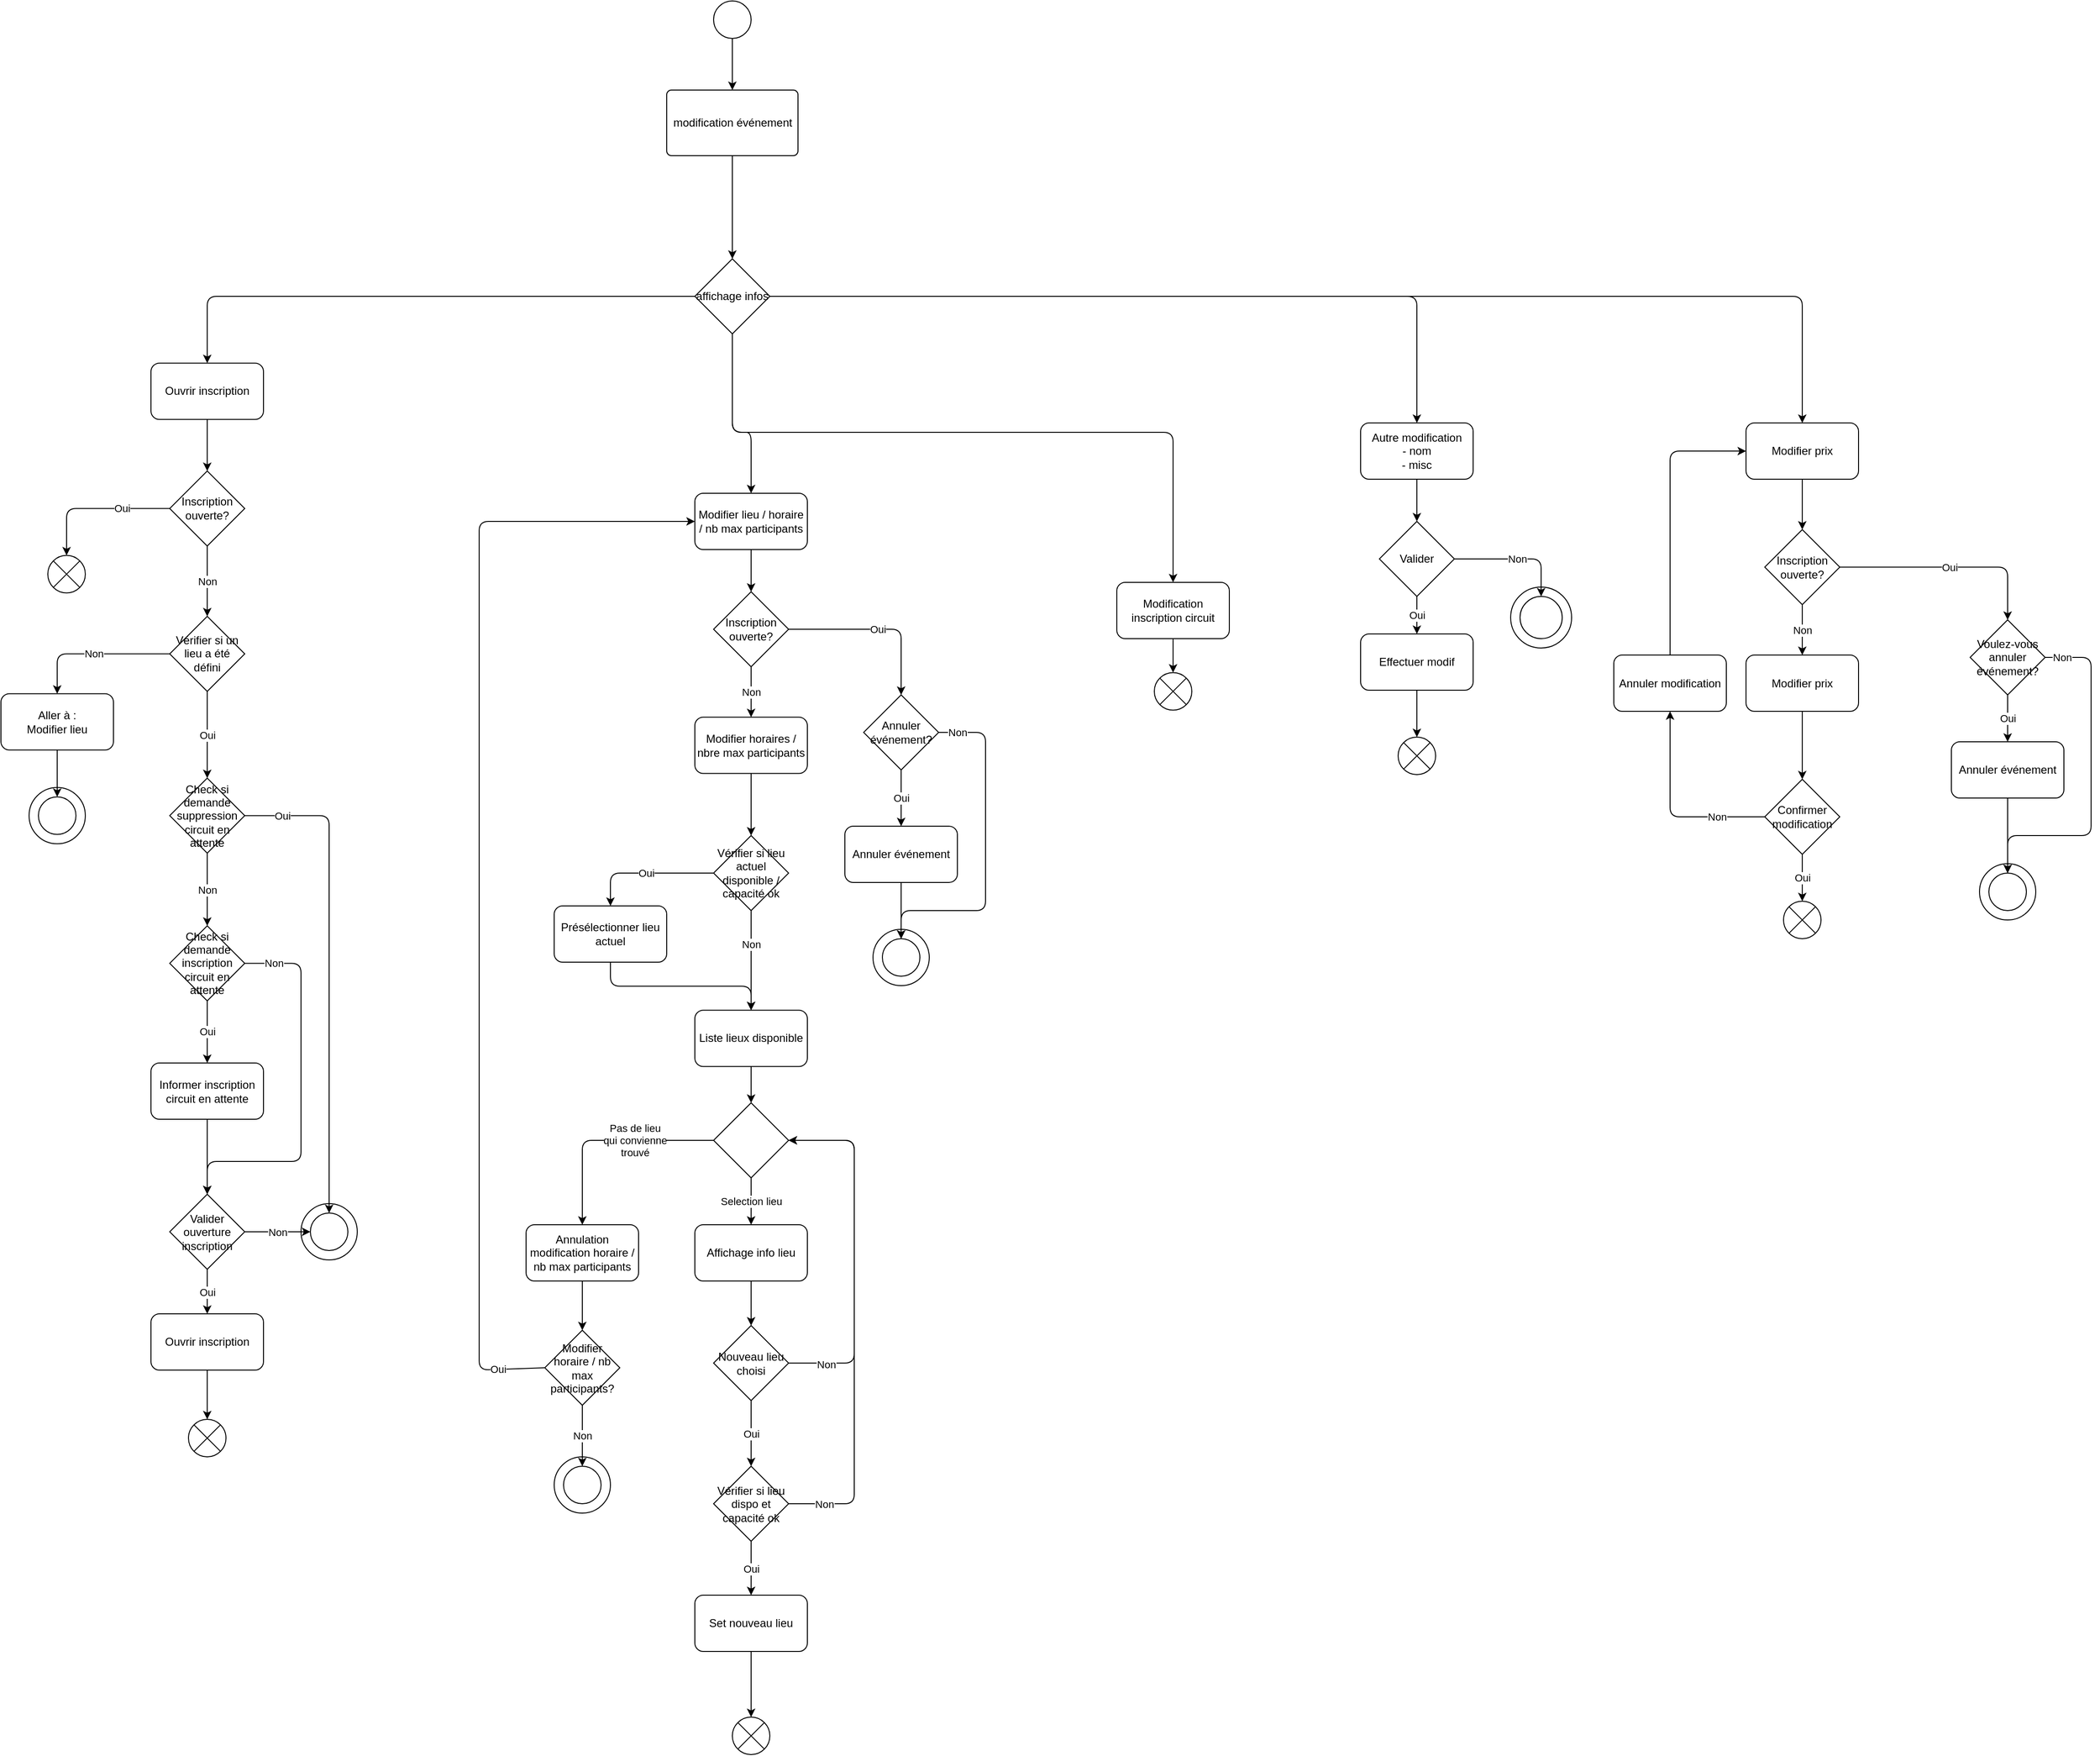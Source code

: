 <mxfile>
    <diagram id="rDTg67fz7pFmPdNXDZ5l" name="Page-1">
        <mxGraphModel dx="784" dy="621" grid="1" gridSize="10" guides="1" tooltips="1" connect="1" arrows="1" fold="1" page="1" pageScale="1" pageWidth="1100" pageHeight="850" background="none" math="0" shadow="0">
            <root>
                <mxCell id="0"/>
                <mxCell id="1" parent="0"/>
                <mxCell id="279" value="" style="ellipse;whiteSpace=wrap;html=1;aspect=fixed;" parent="1" vertex="1">
                    <mxGeometry x="890" y="918.75" width="60" height="60" as="geometry"/>
                </mxCell>
                <mxCell id="263" value="" style="ellipse;whiteSpace=wrap;html=1;aspect=fixed;" parent="1" vertex="1">
                    <mxGeometry x="2470" y="705" width="65" height="65" as="geometry"/>
                </mxCell>
                <mxCell id="199" value="" style="ellipse;whiteSpace=wrap;html=1;aspect=fixed;" parent="1" vertex="1">
                    <mxGeometry x="2970" y="1000" width="60" height="60" as="geometry"/>
                </mxCell>
                <mxCell id="171" value="" style="ellipse;whiteSpace=wrap;html=1;aspect=fixed;" parent="1" vertex="1">
                    <mxGeometry x="1790" y="1070" width="60" height="60" as="geometry"/>
                </mxCell>
                <mxCell id="160" value="" style="ellipse;whiteSpace=wrap;html=1;aspect=fixed;" parent="1" vertex="1">
                    <mxGeometry x="1180" y="1362.5" width="60" height="60" as="geometry"/>
                </mxCell>
                <mxCell id="3" value="" style="ellipse;whiteSpace=wrap;html=1;aspect=fixed;" parent="1" vertex="1">
                    <mxGeometry x="1450" y="1632.5" width="60" height="60" as="geometry"/>
                </mxCell>
                <mxCell id="8" style="edgeStyle=none;html=1;entryX=0.5;entryY=0;entryDx=0;entryDy=0;" parent="1" source="9" target="16" edge="1">
                    <mxGeometry relative="1" as="geometry"/>
                </mxCell>
                <mxCell id="9" value="modification événement" style="html=1;align=center;verticalAlign=middle;rounded=1;absoluteArcSize=1;arcSize=10;dashed=0;" parent="1" vertex="1">
                    <mxGeometry x="1570" y="175" width="140" height="70" as="geometry"/>
                </mxCell>
                <mxCell id="10" style="edgeStyle=none;html=1;exitX=0.5;exitY=1;exitDx=0;exitDy=0;entryX=0.5;entryY=0;entryDx=0;entryDy=0;" parent="1" source="16" target="48" edge="1">
                    <mxGeometry relative="1" as="geometry">
                        <mxPoint x="1640" y="545" as="targetPoint"/>
                        <Array as="points">
                            <mxPoint x="1640" y="540"/>
                            <mxPoint x="1660" y="540"/>
                        </Array>
                    </mxGeometry>
                </mxCell>
                <mxCell id="11" style="edgeStyle=orthogonalEdgeStyle;html=1;exitX=0;exitY=0.5;exitDx=0;exitDy=0;entryX=0.5;entryY=0;entryDx=0;entryDy=0;" parent="1" source="16" target="143" edge="1">
                    <mxGeometry relative="1" as="geometry">
                        <mxPoint x="900" y="450" as="targetPoint"/>
                    </mxGeometry>
                </mxCell>
                <mxCell id="12" style="edgeStyle=orthogonalEdgeStyle;html=1;exitX=1;exitY=0.5;exitDx=0;exitDy=0;entryX=0.5;entryY=0;entryDx=0;entryDy=0;" parent="1" source="16" target="17" edge="1">
                    <mxGeometry relative="1" as="geometry"/>
                </mxCell>
                <mxCell id="14" style="edgeStyle=orthogonalEdgeStyle;html=1;exitX=1;exitY=0.5;exitDx=0;exitDy=0;entryX=0.5;entryY=0;entryDx=0;entryDy=0;endArrow=classic;endFill=1;" parent="1" source="16" target="114" edge="1">
                    <mxGeometry relative="1" as="geometry"/>
                </mxCell>
                <mxCell id="15" style="edgeStyle=orthogonalEdgeStyle;html=1;exitX=0.5;exitY=1;exitDx=0;exitDy=0;endArrow=classic;endFill=1;entryX=0.5;entryY=0;entryDx=0;entryDy=0;" parent="1" source="16" edge="1" target="272">
                    <mxGeometry relative="1" as="geometry">
                        <mxPoint x="2830.091" y="643.75" as="targetPoint"/>
                        <Array as="points">
                            <mxPoint x="1640" y="540"/>
                            <mxPoint x="2110" y="540"/>
                        </Array>
                    </mxGeometry>
                </mxCell>
                <mxCell id="16" value="affichage infos" style="rhombus;whiteSpace=wrap;html=1;" parent="1" vertex="1">
                    <mxGeometry x="1600" y="355" width="80" height="80" as="geometry"/>
                </mxCell>
                <mxCell id="264" style="edgeStyle=orthogonalEdgeStyle;html=1;exitX=0.5;exitY=1;exitDx=0;exitDy=0;entryX=0.5;entryY=0;entryDx=0;entryDy=0;endArrow=classic;endFill=1;" parent="1" source="17" target="254" edge="1">
                    <mxGeometry relative="1" as="geometry"/>
                </mxCell>
                <mxCell id="17" value="Autre modification&lt;br&gt;- nom&lt;br&gt;- misc" style="rounded=1;whiteSpace=wrap;html=1;" parent="1" vertex="1">
                    <mxGeometry x="2310" y="530" width="120" height="60" as="geometry"/>
                </mxCell>
                <mxCell id="47" style="edgeStyle=none;html=1;exitX=0.5;exitY=1;exitDx=0;exitDy=0;entryX=0.5;entryY=0;entryDx=0;entryDy=0;startArrow=none;" parent="1" source="104" target="51" edge="1">
                    <mxGeometry relative="1" as="geometry"/>
                </mxCell>
                <mxCell id="48" value="Modifier lieu / horaire / nb max participants" style="rounded=1;whiteSpace=wrap;html=1;" parent="1" vertex="1">
                    <mxGeometry x="1600" y="605" width="120" height="60" as="geometry"/>
                </mxCell>
                <mxCell id="49" value="Oui" style="edgeStyle=orthogonalEdgeStyle;html=1;exitX=0;exitY=0.5;exitDx=0;exitDy=0;entryX=0.5;entryY=0;entryDx=0;entryDy=0;" parent="1" source="51" target="284" edge="1">
                    <mxGeometry relative="1" as="geometry">
                        <mxPoint x="1500" y="1056.25" as="targetPoint"/>
                    </mxGeometry>
                </mxCell>
                <mxCell id="50" value="Non" style="edgeStyle=none;html=1;exitX=0.5;exitY=1;exitDx=0;exitDy=0;entryX=0.5;entryY=0;entryDx=0;entryDy=0;" parent="1" source="51" target="53" edge="1">
                    <mxGeometry x="-0.333" relative="1" as="geometry">
                        <Array as="points"/>
                        <mxPoint as="offset"/>
                    </mxGeometry>
                </mxCell>
                <mxCell id="51" value="Vérifier si lieu actuel disponible / capacité ok" style="rhombus;whiteSpace=wrap;html=1;" parent="1" vertex="1">
                    <mxGeometry x="1620" y="970" width="80" height="80" as="geometry"/>
                </mxCell>
                <mxCell id="52" style="edgeStyle=none;html=1;exitX=0.5;exitY=1;exitDx=0;exitDy=0;entryX=0.5;entryY=0;entryDx=0;entryDy=0;" parent="1" source="53" target="68" edge="1">
                    <mxGeometry relative="1" as="geometry">
                        <mxPoint x="1660" y="1255" as="targetPoint"/>
                    </mxGeometry>
                </mxCell>
                <mxCell id="53" value="Liste lieux disponible" style="rounded=1;whiteSpace=wrap;html=1;" parent="1" vertex="1">
                    <mxGeometry x="1600" y="1156.25" width="120" height="60" as="geometry"/>
                </mxCell>
                <mxCell id="57" value="Oui" style="edgeStyle=none;html=1;exitX=0.5;exitY=1;exitDx=0;exitDy=0;entryX=0.5;entryY=0;entryDx=0;entryDy=0;" parent="1" source="60" target="100" edge="1">
                    <mxGeometry relative="1" as="geometry">
                        <mxPoint x="1660" y="1665" as="targetPoint"/>
                    </mxGeometry>
                </mxCell>
                <mxCell id="58" value="Pas de lieu &lt;br&gt;qui convienne &lt;br&gt;trouvé" style="edgeStyle=none;html=1;exitX=0;exitY=0.5;exitDx=0;exitDy=0;entryX=0.5;entryY=0;entryDx=0;entryDy=0;" parent="1" source="68" target="63" edge="1">
                    <mxGeometry x="-0.264" relative="1" as="geometry">
                        <mxPoint x="1450" y="1680" as="targetPoint"/>
                        <Array as="points">
                            <mxPoint x="1480" y="1295"/>
                        </Array>
                        <mxPoint as="offset"/>
                    </mxGeometry>
                </mxCell>
                <mxCell id="59" value="Non" style="edgeStyle=orthogonalEdgeStyle;html=1;exitX=1;exitY=0.5;exitDx=0;exitDy=0;entryX=1;entryY=0.5;entryDx=0;entryDy=0;" parent="1" source="60" target="68" edge="1">
                    <mxGeometry x="-0.789" y="-1" relative="1" as="geometry">
                        <Array as="points">
                            <mxPoint x="1770" y="1533"/>
                            <mxPoint x="1770" y="1295"/>
                        </Array>
                        <mxPoint as="offset"/>
                    </mxGeometry>
                </mxCell>
                <mxCell id="60" value="Nouveau lieu choisi" style="rhombus;whiteSpace=wrap;html=1;" parent="1" vertex="1">
                    <mxGeometry x="1620" y="1492.5" width="80" height="80" as="geometry"/>
                </mxCell>
                <mxCell id="62" style="edgeStyle=none;html=1;exitX=0.5;exitY=1;exitDx=0;exitDy=0;entryX=0.5;entryY=0;entryDx=0;entryDy=0;" parent="1" source="63" target="66" edge="1">
                    <mxGeometry relative="1" as="geometry">
                        <mxPoint x="1480.412" y="787.5" as="targetPoint"/>
                    </mxGeometry>
                </mxCell>
                <mxCell id="63" value="Annulation modification horaire / nb max participants" style="rounded=1;whiteSpace=wrap;html=1;" parent="1" vertex="1">
                    <mxGeometry x="1420" y="1385" width="120" height="60" as="geometry"/>
                </mxCell>
                <mxCell id="64" value="Oui" style="edgeStyle=none;html=1;exitX=0;exitY=0.5;exitDx=0;exitDy=0;entryX=0;entryY=0.5;entryDx=0;entryDy=0;" parent="1" source="66" target="48" edge="1">
                    <mxGeometry x="-0.919" relative="1" as="geometry">
                        <Array as="points">
                            <mxPoint x="1370" y="1540"/>
                            <mxPoint x="1370" y="635"/>
                        </Array>
                        <mxPoint x="-1" as="offset"/>
                    </mxGeometry>
                </mxCell>
                <mxCell id="65" value="Non" style="edgeStyle=none;html=1;exitX=0.5;exitY=1;exitDx=0;exitDy=0;entryX=0.5;entryY=0;entryDx=0;entryDy=0;" parent="1" source="66" target="71" edge="1">
                    <mxGeometry relative="1" as="geometry">
                        <mxPoint x="1480" y="1622.5" as="targetPoint"/>
                    </mxGeometry>
                </mxCell>
                <mxCell id="66" value="Modifier horaire / nb max participants?" style="rhombus;whiteSpace=wrap;html=1;" parent="1" vertex="1">
                    <mxGeometry x="1440" y="1497.5" width="80" height="80" as="geometry"/>
                </mxCell>
                <mxCell id="67" value="Selection lieu" style="edgeStyle=none;html=1;exitX=0.5;exitY=1;exitDx=0;exitDy=0;entryX=0.5;entryY=0;entryDx=0;entryDy=0;" parent="1" source="68" target="70" edge="1">
                    <mxGeometry relative="1" as="geometry"/>
                </mxCell>
                <mxCell id="68" value="" style="rhombus;whiteSpace=wrap;html=1;" parent="1" vertex="1">
                    <mxGeometry x="1620" y="1255" width="80" height="80" as="geometry"/>
                </mxCell>
                <mxCell id="69" style="edgeStyle=none;html=1;exitX=0.5;exitY=1;exitDx=0;exitDy=0;entryX=0.5;entryY=0;entryDx=0;entryDy=0;" parent="1" source="70" target="60" edge="1">
                    <mxGeometry relative="1" as="geometry"/>
                </mxCell>
                <mxCell id="70" value="Affichage info lieu" style="rounded=1;whiteSpace=wrap;html=1;" parent="1" vertex="1">
                    <mxGeometry x="1600" y="1385" width="120" height="60" as="geometry"/>
                </mxCell>
                <mxCell id="71" value="" style="ellipse;whiteSpace=wrap;html=1;aspect=fixed;" parent="1" vertex="1">
                    <mxGeometry x="1460" y="1642.5" width="40" height="40" as="geometry"/>
                </mxCell>
                <mxCell id="98" value="Non" style="edgeStyle=orthogonalEdgeStyle;html=1;exitX=1;exitY=0.5;exitDx=0;exitDy=0;entryX=1;entryY=0.5;entryDx=0;entryDy=0;" parent="1" source="100" target="68" edge="1">
                    <mxGeometry x="-0.855" relative="1" as="geometry">
                        <Array as="points">
                            <mxPoint x="1770" y="1683"/>
                            <mxPoint x="1770" y="1295"/>
                        </Array>
                        <mxPoint as="offset"/>
                    </mxGeometry>
                </mxCell>
                <mxCell id="99" value="Oui" style="edgeStyle=none;html=1;exitX=0.5;exitY=1;exitDx=0;exitDy=0;entryX=0.5;entryY=0;entryDx=0;entryDy=0;" parent="1" source="100" target="102" edge="1">
                    <mxGeometry relative="1" as="geometry"/>
                </mxCell>
                <mxCell id="100" value="Vérifier si lieu dispo et capacité ok" style="rhombus;whiteSpace=wrap;html=1;" parent="1" vertex="1">
                    <mxGeometry x="1620" y="1642.5" width="80" height="80" as="geometry"/>
                </mxCell>
                <mxCell id="102" value="Set nouveau lieu" style="rounded=1;whiteSpace=wrap;html=1;" parent="1" vertex="1">
                    <mxGeometry x="1600" y="1780" width="120" height="60" as="geometry"/>
                </mxCell>
                <mxCell id="103" value="" style="edgeStyle=none;html=1;exitX=0.5;exitY=1;exitDx=0;exitDy=0;endArrow=classic;endFill=1;entryX=0.5;entryY=0;entryDx=0;entryDy=0;" parent="1" source="48" target="165" edge="1">
                    <mxGeometry relative="1" as="geometry">
                        <mxPoint x="1660" y="665" as="sourcePoint"/>
                        <mxPoint x="1660" y="730" as="targetPoint"/>
                    </mxGeometry>
                </mxCell>
                <mxCell id="104" value="Modifier horaires / nbre max participants" style="rounded=1;whiteSpace=wrap;html=1;" parent="1" vertex="1">
                    <mxGeometry x="1600" y="843.75" width="120" height="60" as="geometry"/>
                </mxCell>
                <mxCell id="193" style="edgeStyle=orthogonalEdgeStyle;html=1;exitX=0.5;exitY=1;exitDx=0;exitDy=0;entryX=0.5;entryY=0;entryDx=0;entryDy=0;" parent="1" source="114" target="191" edge="1">
                    <mxGeometry relative="1" as="geometry"/>
                </mxCell>
                <mxCell id="114" value="Modifier prix" style="rounded=1;whiteSpace=wrap;html=1;" parent="1" vertex="1">
                    <mxGeometry x="2721" y="530" width="120" height="60" as="geometry"/>
                </mxCell>
                <mxCell id="187" value="Oui" style="edgeStyle=orthogonalEdgeStyle;html=1;exitX=0.5;exitY=1;exitDx=0;exitDy=0;entryX=0.5;entryY=0;entryDx=0;entryDy=0;" parent="1" source="115" target="186" edge="1">
                    <mxGeometry relative="1" as="geometry"/>
                </mxCell>
                <mxCell id="190" value="Non" style="edgeStyle=orthogonalEdgeStyle;html=1;exitX=1;exitY=0.5;exitDx=0;exitDy=0;entryX=0.5;entryY=0;entryDx=0;entryDy=0;" parent="1" source="115" target="198" edge="1">
                    <mxGeometry x="-0.906" relative="1" as="geometry">
                        <Array as="points">
                            <mxPoint x="3089" y="780"/>
                            <mxPoint x="3089" y="970"/>
                            <mxPoint x="3000" y="970"/>
                        </Array>
                        <mxPoint as="offset"/>
                    </mxGeometry>
                </mxCell>
                <mxCell id="115" value="Voulez-vous annuler événement?" style="rhombus;whiteSpace=wrap;html=1;strokeColor=default;" parent="1" vertex="1">
                    <mxGeometry x="2960" y="740" width="80" height="80" as="geometry"/>
                </mxCell>
                <mxCell id="289" value="Non" style="edgeStyle=orthogonalEdgeStyle;html=1;exitX=0.5;exitY=1;exitDx=0;exitDy=0;entryX=0.5;entryY=0;entryDx=0;entryDy=0;" edge="1" parent="1" source="140" target="275">
                    <mxGeometry relative="1" as="geometry"/>
                </mxCell>
                <mxCell id="291" value="Oui" style="edgeStyle=orthogonalEdgeStyle;html=1;exitX=0;exitY=0.5;exitDx=0;exitDy=0;entryX=0.5;entryY=0;entryDx=0;entryDy=0;" edge="1" parent="1" source="140" target="290">
                    <mxGeometry x="-0.375" relative="1" as="geometry">
                        <mxPoint x="-1" as="offset"/>
                    </mxGeometry>
                </mxCell>
                <mxCell id="140" value="Inscription ouverte?" style="rhombus;whiteSpace=wrap;html=1;" parent="1" vertex="1">
                    <mxGeometry x="1040" y="581.25" width="80" height="80" as="geometry"/>
                </mxCell>
                <mxCell id="155" value="Oui" style="edgeStyle=orthogonalEdgeStyle;html=1;exitX=0.5;exitY=1;exitDx=0;exitDy=0;entryX=0.5;entryY=0;entryDx=0;entryDy=0;startArrow=none;" parent="1" source="245" target="247" edge="1">
                    <mxGeometry relative="1" as="geometry"/>
                </mxCell>
                <mxCell id="288" style="edgeStyle=orthogonalEdgeStyle;html=1;exitX=0.5;exitY=1;exitDx=0;exitDy=0;entryX=0.5;entryY=0;entryDx=0;entryDy=0;" edge="1" parent="1" source="143" target="140">
                    <mxGeometry relative="1" as="geometry"/>
                </mxCell>
                <mxCell id="143" value="Ouvrir inscription" style="rounded=1;whiteSpace=wrap;html=1;" parent="1" vertex="1">
                    <mxGeometry x="1020" y="466.25" width="120" height="60" as="geometry"/>
                </mxCell>
                <mxCell id="150" style="edgeStyle=orthogonalEdgeStyle;html=1;exitX=0.5;exitY=1;exitDx=0;exitDy=0;entryX=0.5;entryY=0;entryDx=0;entryDy=0;" parent="1" source="149" target="9" edge="1">
                    <mxGeometry relative="1" as="geometry"/>
                </mxCell>
                <mxCell id="149" value="" style="ellipse;whiteSpace=wrap;html=1;aspect=fixed;" parent="1" vertex="1">
                    <mxGeometry x="1620" y="80" width="40" height="40" as="geometry"/>
                </mxCell>
                <mxCell id="158" value="Oui" style="edgeStyle=orthogonalEdgeStyle;html=1;exitX=0.5;exitY=1;exitDx=0;exitDy=0;entryX=0.5;entryY=0;entryDx=0;entryDy=0;" parent="1" source="154" target="157" edge="1">
                    <mxGeometry relative="1" as="geometry"/>
                </mxCell>
                <mxCell id="162" value="Non" style="edgeStyle=orthogonalEdgeStyle;html=1;exitX=1;exitY=0.5;exitDx=0;exitDy=0;entryX=0;entryY=0.5;entryDx=0;entryDy=0;" parent="1" source="154" target="161" edge="1">
                    <mxGeometry relative="1" as="geometry">
                        <mxPoint x="1190" y="1392.5" as="targetPoint"/>
                    </mxGeometry>
                </mxCell>
                <mxCell id="154" value="Valider ouverture inscription" style="rhombus;whiteSpace=wrap;html=1;" parent="1" vertex="1">
                    <mxGeometry x="1040" y="1352.5" width="80" height="80" as="geometry"/>
                </mxCell>
                <mxCell id="156" value="" style="shape=sumEllipse;perimeter=ellipsePerimeter;whiteSpace=wrap;html=1;backgroundOutline=1;" parent="1" vertex="1">
                    <mxGeometry x="1060" y="1592.5" width="40" height="40" as="geometry"/>
                </mxCell>
                <mxCell id="159" style="edgeStyle=orthogonalEdgeStyle;html=1;exitX=0.5;exitY=1;exitDx=0;exitDy=0;entryX=0.5;entryY=0;entryDx=0;entryDy=0;" parent="1" source="157" target="156" edge="1">
                    <mxGeometry relative="1" as="geometry"/>
                </mxCell>
                <mxCell id="157" value="Ouvrir inscription" style="rounded=1;whiteSpace=wrap;html=1;" parent="1" vertex="1">
                    <mxGeometry x="1020" y="1480" width="120" height="60" as="geometry"/>
                </mxCell>
                <mxCell id="161" value="" style="ellipse;whiteSpace=wrap;html=1;aspect=fixed;" parent="1" vertex="1">
                    <mxGeometry x="1190" y="1372.5" width="40" height="40" as="geometry"/>
                </mxCell>
                <mxCell id="163" value="" style="shape=sumEllipse;perimeter=ellipsePerimeter;whiteSpace=wrap;html=1;backgroundOutline=1;" parent="1" vertex="1">
                    <mxGeometry x="1640" y="1910" width="40" height="40" as="geometry"/>
                </mxCell>
                <mxCell id="164" style="edgeStyle=none;html=1;entryX=0.5;entryY=0;entryDx=0;entryDy=0;endArrow=classic;endFill=1;" parent="1" target="163" edge="1">
                    <mxGeometry relative="1" as="geometry">
                        <mxPoint x="1660" y="1840" as="sourcePoint"/>
                    </mxGeometry>
                </mxCell>
                <mxCell id="166" value="Non" style="edgeStyle=orthogonalEdgeStyle;html=1;exitX=0.5;exitY=1;exitDx=0;exitDy=0;entryX=0.5;entryY=0;entryDx=0;entryDy=0;" parent="1" source="165" target="104" edge="1">
                    <mxGeometry relative="1" as="geometry"/>
                </mxCell>
                <mxCell id="167" value="Oui" style="edgeStyle=orthogonalEdgeStyle;html=1;exitX=1;exitY=0.5;exitDx=0;exitDy=0;entryX=0.5;entryY=0;entryDx=0;entryDy=0;" parent="1" source="165" target="168" edge="1">
                    <mxGeometry relative="1" as="geometry">
                        <mxPoint x="1780" y="750" as="targetPoint"/>
                    </mxGeometry>
                </mxCell>
                <mxCell id="165" value="Inscription ouverte?" style="rhombus;whiteSpace=wrap;html=1;" parent="1" vertex="1">
                    <mxGeometry x="1620" y="710" width="80" height="80" as="geometry"/>
                </mxCell>
                <mxCell id="170" value="Oui" style="edgeStyle=orthogonalEdgeStyle;html=1;exitX=0.5;exitY=1;exitDx=0;exitDy=0;entryX=0.5;entryY=0;entryDx=0;entryDy=0;" parent="1" source="168" target="169" edge="1">
                    <mxGeometry relative="1" as="geometry"/>
                </mxCell>
                <mxCell id="174" value="Non" style="edgeStyle=orthogonalEdgeStyle;html=1;exitX=1;exitY=0.5;exitDx=0;exitDy=0;entryX=0.5;entryY=0;entryDx=0;entryDy=0;" parent="1" source="168" target="172" edge="1">
                    <mxGeometry x="-0.889" relative="1" as="geometry">
                        <Array as="points">
                            <mxPoint x="1910" y="860"/>
                            <mxPoint x="1910" y="1050"/>
                            <mxPoint x="1820" y="1050"/>
                        </Array>
                        <mxPoint as="offset"/>
                    </mxGeometry>
                </mxCell>
                <mxCell id="168" value="Annuler événement?" style="rhombus;whiteSpace=wrap;html=1;" parent="1" vertex="1">
                    <mxGeometry x="1780" y="820" width="80" height="80" as="geometry"/>
                </mxCell>
                <mxCell id="173" style="edgeStyle=orthogonalEdgeStyle;html=1;exitX=0.5;exitY=1;exitDx=0;exitDy=0;entryX=0.5;entryY=0;entryDx=0;entryDy=0;" parent="1" source="169" target="172" edge="1">
                    <mxGeometry relative="1" as="geometry"/>
                </mxCell>
                <mxCell id="169" value="Annuler événement" style="rounded=1;whiteSpace=wrap;html=1;" parent="1" vertex="1">
                    <mxGeometry x="1760" y="960" width="120" height="60" as="geometry"/>
                </mxCell>
                <mxCell id="172" value="" style="ellipse;whiteSpace=wrap;html=1;aspect=fixed;" parent="1" vertex="1">
                    <mxGeometry x="1800" y="1080" width="40" height="40" as="geometry"/>
                </mxCell>
                <mxCell id="189" style="edgeStyle=orthogonalEdgeStyle;html=1;exitX=0.5;exitY=1;exitDx=0;exitDy=0;entryX=0.5;entryY=0;entryDx=0;entryDy=0;" parent="1" source="186" target="198" edge="1">
                    <mxGeometry relative="1" as="geometry"/>
                </mxCell>
                <mxCell id="186" value="Annuler événement" style="rounded=1;whiteSpace=wrap;html=1;" parent="1" vertex="1">
                    <mxGeometry x="2940" y="870" width="120" height="60" as="geometry"/>
                </mxCell>
                <mxCell id="188" value="" style="shape=sumEllipse;perimeter=ellipsePerimeter;whiteSpace=wrap;html=1;backgroundOutline=1;" parent="1" vertex="1">
                    <mxGeometry x="2761" y="1040" width="40" height="40" as="geometry"/>
                </mxCell>
                <mxCell id="192" value="Oui" style="edgeStyle=orthogonalEdgeStyle;html=1;exitX=1;exitY=0.5;exitDx=0;exitDy=0;entryX=0.5;entryY=0;entryDx=0;entryDy=0;" parent="1" source="191" target="115" edge="1">
                    <mxGeometry relative="1" as="geometry"/>
                </mxCell>
                <mxCell id="195" value="Non" style="edgeStyle=orthogonalEdgeStyle;html=1;exitX=0.5;exitY=1;exitDx=0;exitDy=0;entryX=0.5;entryY=0;entryDx=0;entryDy=0;" parent="1" source="191" target="194" edge="1">
                    <mxGeometry relative="1" as="geometry"/>
                </mxCell>
                <mxCell id="191" value="Inscription ouverte?" style="rhombus;whiteSpace=wrap;html=1;" parent="1" vertex="1">
                    <mxGeometry x="2741" y="643.75" width="80" height="80" as="geometry"/>
                </mxCell>
                <mxCell id="196" style="edgeStyle=orthogonalEdgeStyle;html=1;exitX=0.5;exitY=1;exitDx=0;exitDy=0;" parent="1" source="194" target="197" edge="1">
                    <mxGeometry relative="1" as="geometry">
                        <mxPoint x="2781.368" y="890" as="targetPoint"/>
                    </mxGeometry>
                </mxCell>
                <mxCell id="194" value="Modifier prix" style="rounded=1;whiteSpace=wrap;html=1;" parent="1" vertex="1">
                    <mxGeometry x="2721" y="777.5" width="120" height="60" as="geometry"/>
                </mxCell>
                <mxCell id="200" value="Oui" style="edgeStyle=orthogonalEdgeStyle;html=1;exitX=0.5;exitY=1;exitDx=0;exitDy=0;entryX=0.5;entryY=0;entryDx=0;entryDy=0;" parent="1" source="197" target="188" edge="1">
                    <mxGeometry relative="1" as="geometry"/>
                </mxCell>
                <mxCell id="201" value="Non" style="edgeStyle=orthogonalEdgeStyle;html=1;exitX=0;exitY=0.5;exitDx=0;exitDy=0;" parent="1" source="197" target="202" edge="1">
                    <mxGeometry x="-0.522" relative="1" as="geometry">
                        <mxPoint x="2660" y="880" as="targetPoint"/>
                        <mxPoint as="offset"/>
                    </mxGeometry>
                </mxCell>
                <mxCell id="197" value="Confirmer modification" style="rhombus;whiteSpace=wrap;html=1;" parent="1" vertex="1">
                    <mxGeometry x="2740.998" y="910" width="80" height="80" as="geometry"/>
                </mxCell>
                <mxCell id="198" value="" style="ellipse;whiteSpace=wrap;html=1;aspect=fixed;" parent="1" vertex="1">
                    <mxGeometry x="2980" y="1010" width="40" height="40" as="geometry"/>
                </mxCell>
                <mxCell id="203" style="edgeStyle=orthogonalEdgeStyle;html=1;exitX=0.5;exitY=0;exitDx=0;exitDy=0;entryX=0;entryY=0.5;entryDx=0;entryDy=0;" parent="1" source="202" target="114" edge="1">
                    <mxGeometry relative="1" as="geometry"/>
                </mxCell>
                <mxCell id="202" value="Annuler modification" style="rounded=1;whiteSpace=wrap;html=1;" parent="1" vertex="1">
                    <mxGeometry x="2580" y="777.5" width="120" height="60" as="geometry"/>
                </mxCell>
                <mxCell id="246" value="Non" style="edgeStyle=orthogonalEdgeStyle;html=1;exitX=0.5;exitY=1;exitDx=0;exitDy=0;entryX=0.5;entryY=0;entryDx=0;entryDy=0;endArrow=classic;endFill=1;startArrow=none;" parent="1" source="250" target="245" edge="1">
                    <mxGeometry relative="1" as="geometry">
                        <mxPoint x="1080" y="836.25" as="sourcePoint"/>
                        <mxPoint x="1080" y="1016.25" as="targetPoint"/>
                    </mxGeometry>
                </mxCell>
                <mxCell id="248" value="Non" style="edgeStyle=orthogonalEdgeStyle;html=1;exitX=1;exitY=0.5;exitDx=0;exitDy=0;entryX=0.5;entryY=0;entryDx=0;entryDy=0;endArrow=classic;endFill=1;" parent="1" source="245" target="154" edge="1">
                    <mxGeometry x="-0.852" relative="1" as="geometry">
                        <Array as="points">
                            <mxPoint x="1180" y="1106.5"/>
                            <mxPoint x="1180" y="1317.5"/>
                            <mxPoint x="1080" y="1317.5"/>
                        </Array>
                        <mxPoint x="1" as="offset"/>
                    </mxGeometry>
                </mxCell>
                <mxCell id="245" value="Check si demande inscription circuit en attente" style="rhombus;whiteSpace=wrap;html=1;" parent="1" vertex="1">
                    <mxGeometry x="1040" y="1066.25" width="80" height="80" as="geometry"/>
                </mxCell>
                <mxCell id="249" style="edgeStyle=orthogonalEdgeStyle;html=1;exitX=0.5;exitY=1;exitDx=0;exitDy=0;entryX=0.5;entryY=0;entryDx=0;entryDy=0;endArrow=classic;endFill=1;" parent="1" source="247" target="154" edge="1">
                    <mxGeometry relative="1" as="geometry"/>
                </mxCell>
                <mxCell id="247" value="Informer inscription circuit en attente" style="rounded=1;whiteSpace=wrap;html=1;" parent="1" vertex="1">
                    <mxGeometry x="1020" y="1212.5" width="120" height="60" as="geometry"/>
                </mxCell>
                <mxCell id="253" value="Oui" style="edgeStyle=orthogonalEdgeStyle;html=1;exitX=1;exitY=0.5;exitDx=0;exitDy=0;entryX=0.5;entryY=0;entryDx=0;entryDy=0;endArrow=classic;endFill=1;" parent="1" source="250" target="161" edge="1">
                    <mxGeometry x="-0.844" relative="1" as="geometry">
                        <mxPoint as="offset"/>
                    </mxGeometry>
                </mxCell>
                <mxCell id="250" value="Check si demande suppression circuit en attente" style="rhombus;whiteSpace=wrap;html=1;" parent="1" vertex="1">
                    <mxGeometry x="1040" y="908.75" width="80" height="80" as="geometry"/>
                </mxCell>
                <mxCell id="265" value="Oui" style="edgeStyle=orthogonalEdgeStyle;html=1;exitX=0.5;exitY=1;exitDx=0;exitDy=0;entryX=0.5;entryY=0;entryDx=0;entryDy=0;endArrow=classic;endFill=1;" parent="1" source="254" target="255" edge="1">
                    <mxGeometry relative="1" as="geometry"/>
                </mxCell>
                <mxCell id="267" value="Non" style="edgeStyle=orthogonalEdgeStyle;html=1;exitX=1;exitY=0.5;exitDx=0;exitDy=0;entryX=0.5;entryY=0;entryDx=0;entryDy=0;endArrow=classic;endFill=1;" parent="1" source="254" target="262" edge="1">
                    <mxGeometry relative="1" as="geometry"/>
                </mxCell>
                <mxCell id="254" value="Valider" style="rhombus;whiteSpace=wrap;html=1;" parent="1" vertex="1">
                    <mxGeometry x="2330" y="635" width="80" height="80" as="geometry"/>
                </mxCell>
                <mxCell id="266" style="edgeStyle=orthogonalEdgeStyle;html=1;exitX=0.5;exitY=1;exitDx=0;exitDy=0;entryX=0.5;entryY=0;entryDx=0;entryDy=0;endArrow=classic;endFill=1;" parent="1" source="255" target="268" edge="1">
                    <mxGeometry relative="1" as="geometry">
                        <mxPoint x="2370" y="865" as="targetPoint"/>
                    </mxGeometry>
                </mxCell>
                <mxCell id="255" value="Effectuer modif" style="rounded=1;whiteSpace=wrap;html=1;" parent="1" vertex="1">
                    <mxGeometry x="2310" y="755" width="120" height="60" as="geometry"/>
                </mxCell>
                <mxCell id="262" value="" style="ellipse;whiteSpace=wrap;html=1;aspect=fixed;" parent="1" vertex="1">
                    <mxGeometry x="2480" y="715" width="45" height="45" as="geometry"/>
                </mxCell>
                <mxCell id="268" value="" style="shape=sumEllipse;perimeter=ellipsePerimeter;whiteSpace=wrap;html=1;backgroundOutline=1;" parent="1" vertex="1">
                    <mxGeometry x="2350" y="865" width="40" height="40" as="geometry"/>
                </mxCell>
                <mxCell id="274" style="edgeStyle=orthogonalEdgeStyle;html=1;exitX=0.5;exitY=1;exitDx=0;exitDy=0;entryX=0.5;entryY=0;entryDx=0;entryDy=0;" parent="1" source="272" target="273" edge="1">
                    <mxGeometry relative="1" as="geometry"/>
                </mxCell>
                <mxCell id="272" value="Modification inscription circuit" style="rounded=1;whiteSpace=wrap;html=1;strokeColor=default;" parent="1" vertex="1">
                    <mxGeometry x="2050" y="700" width="120" height="60" as="geometry"/>
                </mxCell>
                <mxCell id="273" value="" style="shape=sumEllipse;perimeter=ellipsePerimeter;whiteSpace=wrap;html=1;backgroundOutline=1;" parent="1" vertex="1">
                    <mxGeometry x="2090" y="796.25" width="40" height="40" as="geometry"/>
                </mxCell>
                <mxCell id="276" value="Oui" style="edgeStyle=orthogonalEdgeStyle;html=1;exitX=0.5;exitY=1;exitDx=0;exitDy=0;entryX=0.5;entryY=0;entryDx=0;entryDy=0;" parent="1" source="275" target="250" edge="1">
                    <mxGeometry relative="1" as="geometry"/>
                </mxCell>
                <mxCell id="278" value="Non" style="edgeStyle=orthogonalEdgeStyle;html=1;exitX=0;exitY=0.5;exitDx=0;exitDy=0;entryX=0.5;entryY=0;entryDx=0;entryDy=0;" parent="1" source="275" target="277" edge="1">
                    <mxGeometry relative="1" as="geometry"/>
                </mxCell>
                <mxCell id="275" value="Vérifier si un lieu a été défini" style="rhombus;whiteSpace=wrap;html=1;" parent="1" vertex="1">
                    <mxGeometry x="1040" y="736.25" width="80" height="80" as="geometry"/>
                </mxCell>
                <mxCell id="281" style="edgeStyle=orthogonalEdgeStyle;html=1;exitX=0.5;exitY=1;exitDx=0;exitDy=0;entryX=0.5;entryY=0;entryDx=0;entryDy=0;" parent="1" source="277" target="280" edge="1">
                    <mxGeometry relative="1" as="geometry"/>
                </mxCell>
                <mxCell id="277" value="Aller à :&lt;br&gt;Modifier lieu" style="rounded=1;whiteSpace=wrap;html=1;" parent="1" vertex="1">
                    <mxGeometry x="860" y="818.75" width="120" height="60" as="geometry"/>
                </mxCell>
                <mxCell id="280" value="" style="ellipse;whiteSpace=wrap;html=1;aspect=fixed;" parent="1" vertex="1">
                    <mxGeometry x="900" y="928.75" width="40" height="40" as="geometry"/>
                </mxCell>
                <mxCell id="285" style="edgeStyle=orthogonalEdgeStyle;html=1;exitX=0.5;exitY=1;exitDx=0;exitDy=0;entryX=0.5;entryY=0;entryDx=0;entryDy=0;" edge="1" parent="1" source="284" target="53">
                    <mxGeometry relative="1" as="geometry"/>
                </mxCell>
                <mxCell id="284" value="Présélectionner lieu actuel" style="rounded=1;whiteSpace=wrap;html=1;" vertex="1" parent="1">
                    <mxGeometry x="1450" y="1045" width="120" height="60" as="geometry"/>
                </mxCell>
                <mxCell id="290" value="" style="shape=sumEllipse;perimeter=ellipsePerimeter;whiteSpace=wrap;html=1;backgroundOutline=1;" vertex="1" parent="1">
                    <mxGeometry x="910" y="671.25" width="40" height="40" as="geometry"/>
                </mxCell>
            </root>
        </mxGraphModel>
    </diagram>
</mxfile>
